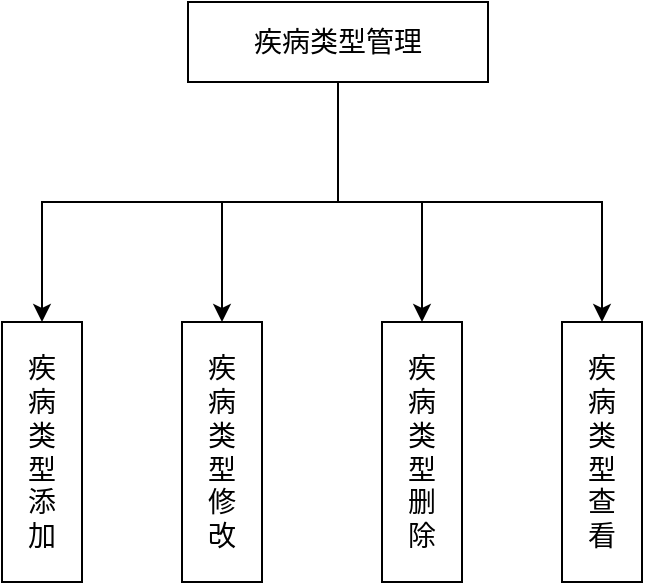 <mxfile version="10.6.7" type="device"><diagram id="pkcg9ri5yJju0OY3e6RD" name="Page-1"><mxGraphModel dx="1158" dy="567" grid="1" gridSize="10" guides="1" tooltips="1" connect="1" arrows="1" fold="1" page="1" pageScale="1" pageWidth="827" pageHeight="1169" math="0" shadow="0"><root><mxCell id="0"/><mxCell id="1" parent="0"/><mxCell id="Lf-zgYAoM3bcHUkweSgv-9" style="edgeStyle=elbowEdgeStyle;rounded=0;orthogonalLoop=1;jettySize=auto;elbow=vertical;html=1;exitX=0.5;exitY=1;exitDx=0;exitDy=0;entryX=0.5;entryY=0;entryDx=0;entryDy=0;" parent="1" source="Lf-zgYAoM3bcHUkweSgv-1" target="Lf-zgYAoM3bcHUkweSgv-2" edge="1"><mxGeometry relative="1" as="geometry"/></mxCell><mxCell id="Lf-zgYAoM3bcHUkweSgv-10" style="edgeStyle=elbowEdgeStyle;rounded=0;orthogonalLoop=1;jettySize=auto;elbow=vertical;html=1;exitX=0.5;exitY=1;exitDx=0;exitDy=0;entryX=0.5;entryY=0;entryDx=0;entryDy=0;" parent="1" source="Lf-zgYAoM3bcHUkweSgv-1" target="Lf-zgYAoM3bcHUkweSgv-7" edge="1"><mxGeometry relative="1" as="geometry"/></mxCell><mxCell id="Lf-zgYAoM3bcHUkweSgv-11" style="edgeStyle=elbowEdgeStyle;rounded=0;orthogonalLoop=1;jettySize=auto;elbow=vertical;html=1;exitX=0.5;exitY=1;exitDx=0;exitDy=0;entryX=0.5;entryY=0;entryDx=0;entryDy=0;" parent="1" source="Lf-zgYAoM3bcHUkweSgv-1" target="Lf-zgYAoM3bcHUkweSgv-5" edge="1"><mxGeometry relative="1" as="geometry"/></mxCell><mxCell id="Lf-zgYAoM3bcHUkweSgv-12" style="edgeStyle=elbowEdgeStyle;rounded=0;orthogonalLoop=1;jettySize=auto;elbow=vertical;html=1;exitX=0.5;exitY=1;exitDx=0;exitDy=0;entryX=0.5;entryY=0;entryDx=0;entryDy=0;" parent="1" source="Lf-zgYAoM3bcHUkweSgv-1" target="Lf-zgYAoM3bcHUkweSgv-6" edge="1"><mxGeometry relative="1" as="geometry"/></mxCell><mxCell id="Lf-zgYAoM3bcHUkweSgv-1" value="&lt;font style=&quot;font-size: 14px&quot;&gt;疾病类型管理&lt;/font&gt;" style="rounded=0;whiteSpace=wrap;html=1;" parent="1" vertex="1"><mxGeometry x="413" y="120" width="150" height="40" as="geometry"/></mxCell><mxCell id="Lf-zgYAoM3bcHUkweSgv-2" value="&lt;font style=&quot;font-size: 14px&quot;&gt;疾&lt;br&gt;病&lt;br&gt;类&lt;br&gt;型&lt;br&gt;添&lt;br&gt;加&lt;/font&gt;" style="rounded=0;whiteSpace=wrap;html=1;" parent="1" vertex="1"><mxGeometry x="320" y="280" width="40" height="130" as="geometry"/></mxCell><mxCell id="Lf-zgYAoM3bcHUkweSgv-5" value="&lt;font style=&quot;font-size: 14px&quot;&gt;疾&lt;br&gt;病&lt;br&gt;类&lt;br&gt;型&lt;br&gt;修&lt;br&gt;改&lt;/font&gt;" style="rounded=0;whiteSpace=wrap;html=1;" parent="1" vertex="1"><mxGeometry x="410" y="280" width="40" height="130" as="geometry"/></mxCell><mxCell id="Lf-zgYAoM3bcHUkweSgv-6" value="&lt;font style=&quot;font-size: 14px&quot;&gt;疾&lt;br&gt;病&lt;br&gt;类&lt;br&gt;型&lt;br&gt;删&lt;br&gt;除&lt;/font&gt;" style="rounded=0;whiteSpace=wrap;html=1;" parent="1" vertex="1"><mxGeometry x="510" y="280" width="40" height="130" as="geometry"/></mxCell><mxCell id="Lf-zgYAoM3bcHUkweSgv-7" value="&lt;font style=&quot;font-size: 14px&quot;&gt;&lt;font&gt;疾&lt;br&gt;病&lt;br&gt;类&lt;br&gt;型&lt;br&gt;查&lt;br&gt;&lt;/font&gt;看&lt;/font&gt;&lt;br&gt;" style="rounded=0;whiteSpace=wrap;html=1;" parent="1" vertex="1"><mxGeometry x="600" y="280" width="40" height="130" as="geometry"/></mxCell></root></mxGraphModel></diagram></mxfile>
